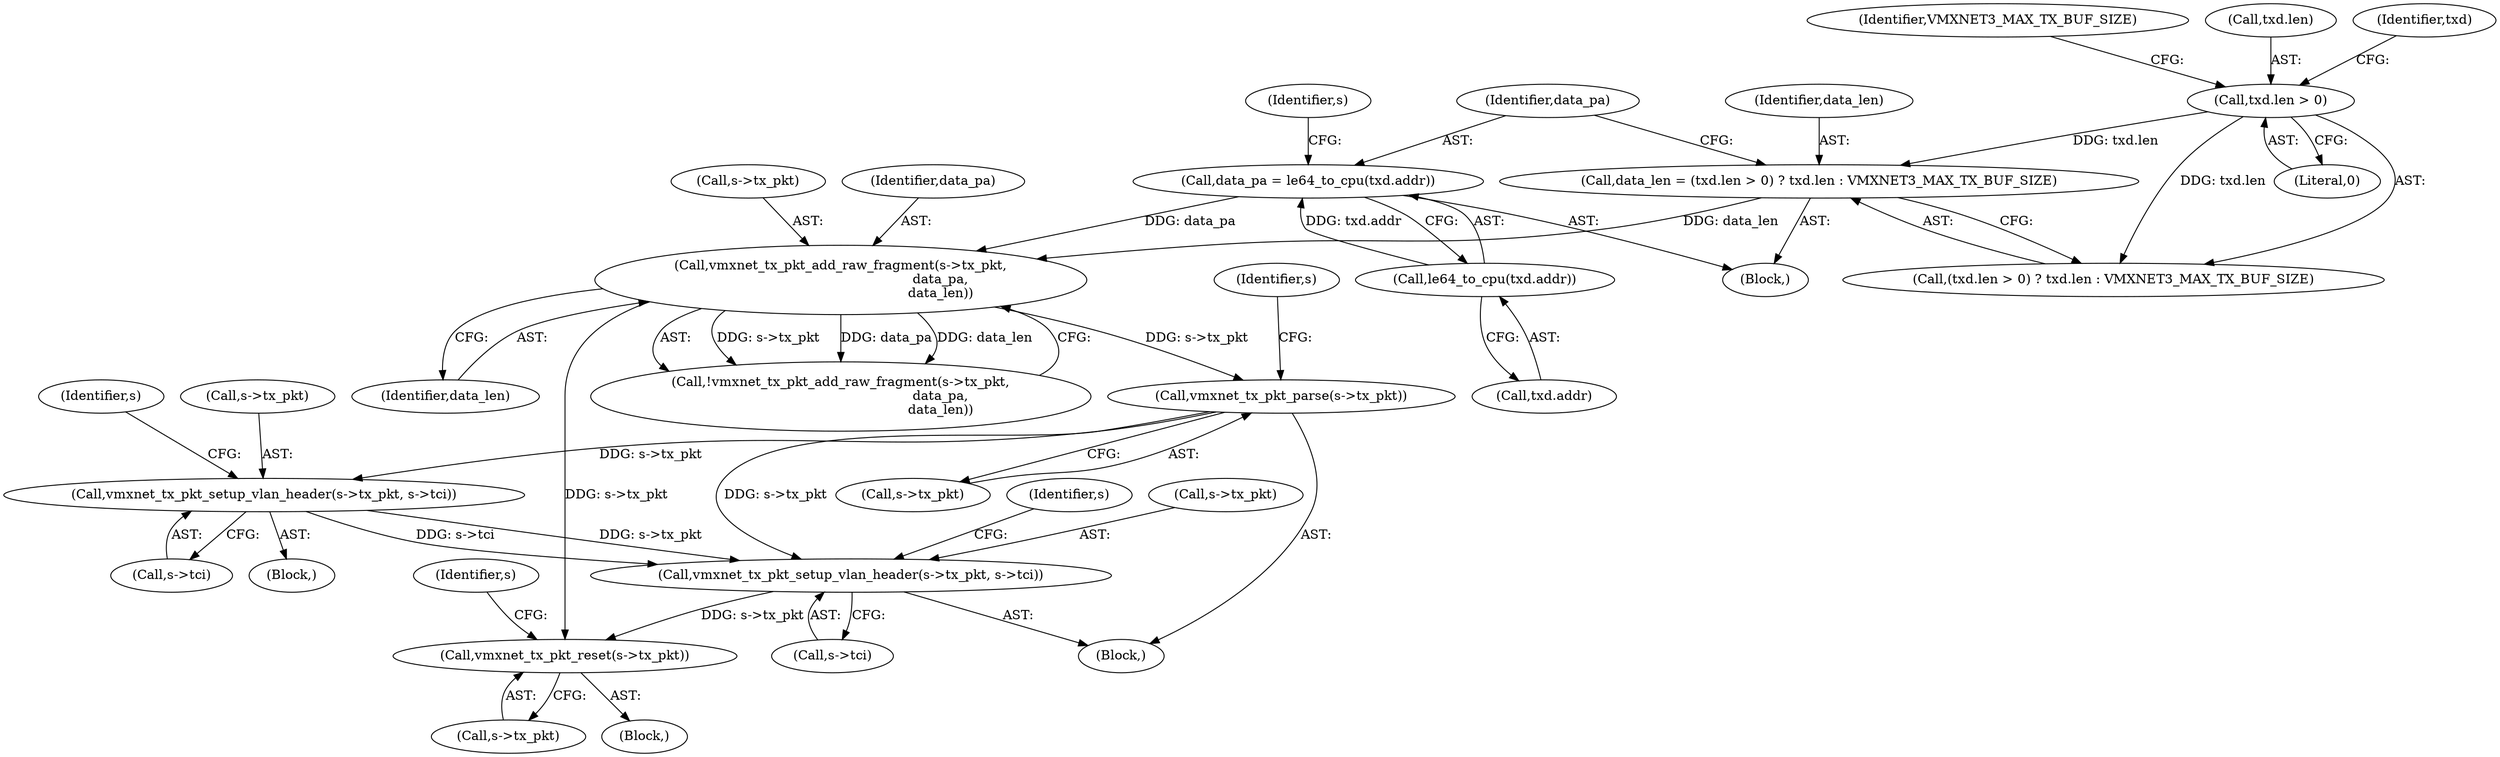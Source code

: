 digraph "1_qemu_a7278b36fcab9af469563bd7b9dadebe2ae25e48@pointer" {
"1000203" [label="(Call,vmxnet_tx_pkt_setup_vlan_header(s->tx_pkt, s->tci))"];
"1000187" [label="(Call,vmxnet_tx_pkt_parse(s->tx_pkt))"];
"1000150" [label="(Call,vmxnet_tx_pkt_add_raw_fragment(s->tx_pkt,\n                                                data_pa,\n                                                data_len))"];
"1000142" [label="(Call,data_pa = le64_to_cpu(txd.addr))"];
"1000144" [label="(Call,le64_to_cpu(txd.addr))"];
"1000130" [label="(Call,data_len = (txd.len > 0) ? txd.len : VMXNET3_MAX_TX_BUF_SIZE)"];
"1000133" [label="(Call,txd.len > 0)"];
"1000196" [label="(Call,vmxnet_tx_pkt_setup_vlan_header(s->tx_pkt, s->tci))"];
"1000233" [label="(Call,vmxnet_tx_pkt_reset(s->tx_pkt))"];
"1000113" [label="(Identifier,s)"];
"1000187" [label="(Call,vmxnet_tx_pkt_parse(s->tx_pkt))"];
"1000211" [label="(Identifier,s)"];
"1000200" [label="(Call,s->tci)"];
"1000205" [label="(Identifier,s)"];
"1000193" [label="(Identifier,s)"];
"1000234" [label="(Call,s->tx_pkt)"];
"1000150" [label="(Call,vmxnet_tx_pkt_add_raw_fragment(s->tx_pkt,\n                                                data_pa,\n                                                data_len))"];
"1000197" [label="(Call,s->tx_pkt)"];
"1000144" [label="(Call,le64_to_cpu(txd.addr))"];
"1000142" [label="(Call,data_pa = le64_to_cpu(txd.addr))"];
"1000141" [label="(Identifier,VMXNET3_MAX_TX_BUF_SIZE)"];
"1000143" [label="(Identifier,data_pa)"];
"1000149" [label="(Call,!vmxnet_tx_pkt_add_raw_fragment(s->tx_pkt,\n                                                data_pa,\n                                                data_len))"];
"1000155" [label="(Identifier,data_len)"];
"1000130" [label="(Call,data_len = (txd.len > 0) ? txd.len : VMXNET3_MAX_TX_BUF_SIZE)"];
"1000188" [label="(Call,s->tx_pkt)"];
"1000195" [label="(Block,)"];
"1000151" [label="(Call,s->tx_pkt)"];
"1000134" [label="(Call,txd.len)"];
"1000233" [label="(Call,vmxnet_tx_pkt_reset(s->tx_pkt))"];
"1000137" [label="(Literal,0)"];
"1000152" [label="(Identifier,s)"];
"1000133" [label="(Call,txd.len > 0)"];
"1000186" [label="(Block,)"];
"1000139" [label="(Identifier,txd)"];
"1000129" [label="(Block,)"];
"1000145" [label="(Call,txd.addr)"];
"1000207" [label="(Call,s->tci)"];
"1000109" [label="(Block,)"];
"1000196" [label="(Call,vmxnet_tx_pkt_setup_vlan_header(s->tx_pkt, s->tci))"];
"1000203" [label="(Call,vmxnet_tx_pkt_setup_vlan_header(s->tx_pkt, s->tci))"];
"1000204" [label="(Call,s->tx_pkt)"];
"1000132" [label="(Call,(txd.len > 0) ? txd.len : VMXNET3_MAX_TX_BUF_SIZE)"];
"1000154" [label="(Identifier,data_pa)"];
"1000131" [label="(Identifier,data_len)"];
"1000203" -> "1000186"  [label="AST: "];
"1000203" -> "1000207"  [label="CFG: "];
"1000204" -> "1000203"  [label="AST: "];
"1000207" -> "1000203"  [label="AST: "];
"1000211" -> "1000203"  [label="CFG: "];
"1000187" -> "1000203"  [label="DDG: s->tx_pkt"];
"1000196" -> "1000203"  [label="DDG: s->tx_pkt"];
"1000196" -> "1000203"  [label="DDG: s->tci"];
"1000203" -> "1000233"  [label="DDG: s->tx_pkt"];
"1000187" -> "1000186"  [label="AST: "];
"1000187" -> "1000188"  [label="CFG: "];
"1000188" -> "1000187"  [label="AST: "];
"1000193" -> "1000187"  [label="CFG: "];
"1000150" -> "1000187"  [label="DDG: s->tx_pkt"];
"1000187" -> "1000196"  [label="DDG: s->tx_pkt"];
"1000150" -> "1000149"  [label="AST: "];
"1000150" -> "1000155"  [label="CFG: "];
"1000151" -> "1000150"  [label="AST: "];
"1000154" -> "1000150"  [label="AST: "];
"1000155" -> "1000150"  [label="AST: "];
"1000149" -> "1000150"  [label="CFG: "];
"1000150" -> "1000149"  [label="DDG: s->tx_pkt"];
"1000150" -> "1000149"  [label="DDG: data_pa"];
"1000150" -> "1000149"  [label="DDG: data_len"];
"1000142" -> "1000150"  [label="DDG: data_pa"];
"1000130" -> "1000150"  [label="DDG: data_len"];
"1000150" -> "1000233"  [label="DDG: s->tx_pkt"];
"1000142" -> "1000129"  [label="AST: "];
"1000142" -> "1000144"  [label="CFG: "];
"1000143" -> "1000142"  [label="AST: "];
"1000144" -> "1000142"  [label="AST: "];
"1000152" -> "1000142"  [label="CFG: "];
"1000144" -> "1000142"  [label="DDG: txd.addr"];
"1000144" -> "1000145"  [label="CFG: "];
"1000145" -> "1000144"  [label="AST: "];
"1000130" -> "1000129"  [label="AST: "];
"1000130" -> "1000132"  [label="CFG: "];
"1000131" -> "1000130"  [label="AST: "];
"1000132" -> "1000130"  [label="AST: "];
"1000143" -> "1000130"  [label="CFG: "];
"1000133" -> "1000130"  [label="DDG: txd.len"];
"1000133" -> "1000132"  [label="AST: "];
"1000133" -> "1000137"  [label="CFG: "];
"1000134" -> "1000133"  [label="AST: "];
"1000137" -> "1000133"  [label="AST: "];
"1000139" -> "1000133"  [label="CFG: "];
"1000141" -> "1000133"  [label="CFG: "];
"1000133" -> "1000132"  [label="DDG: txd.len"];
"1000196" -> "1000195"  [label="AST: "];
"1000196" -> "1000200"  [label="CFG: "];
"1000197" -> "1000196"  [label="AST: "];
"1000200" -> "1000196"  [label="AST: "];
"1000205" -> "1000196"  [label="CFG: "];
"1000233" -> "1000109"  [label="AST: "];
"1000233" -> "1000234"  [label="CFG: "];
"1000234" -> "1000233"  [label="AST: "];
"1000113" -> "1000233"  [label="CFG: "];
}
